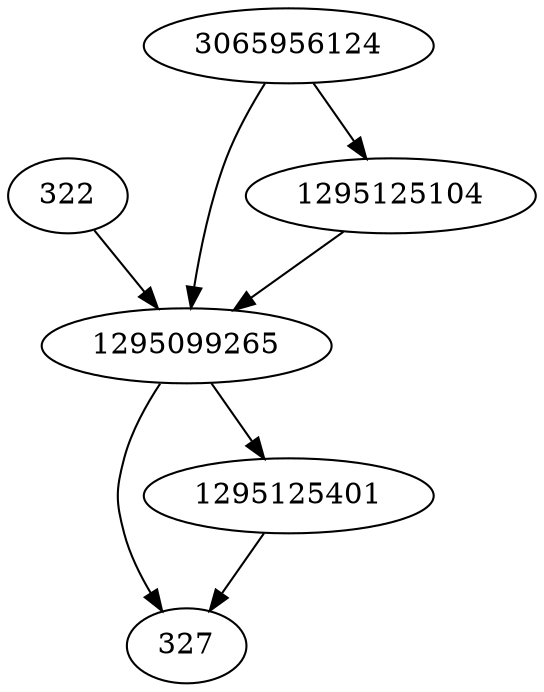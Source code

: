 strict digraph  {
1295099265;
322;
327;
1295125104;
1295125401;
3065956124;
1295099265 -> 1295125401;
1295099265 -> 327;
322 -> 1295099265;
1295125104 -> 1295099265;
1295125401 -> 327;
3065956124 -> 1295125104;
3065956124 -> 1295099265;
}
